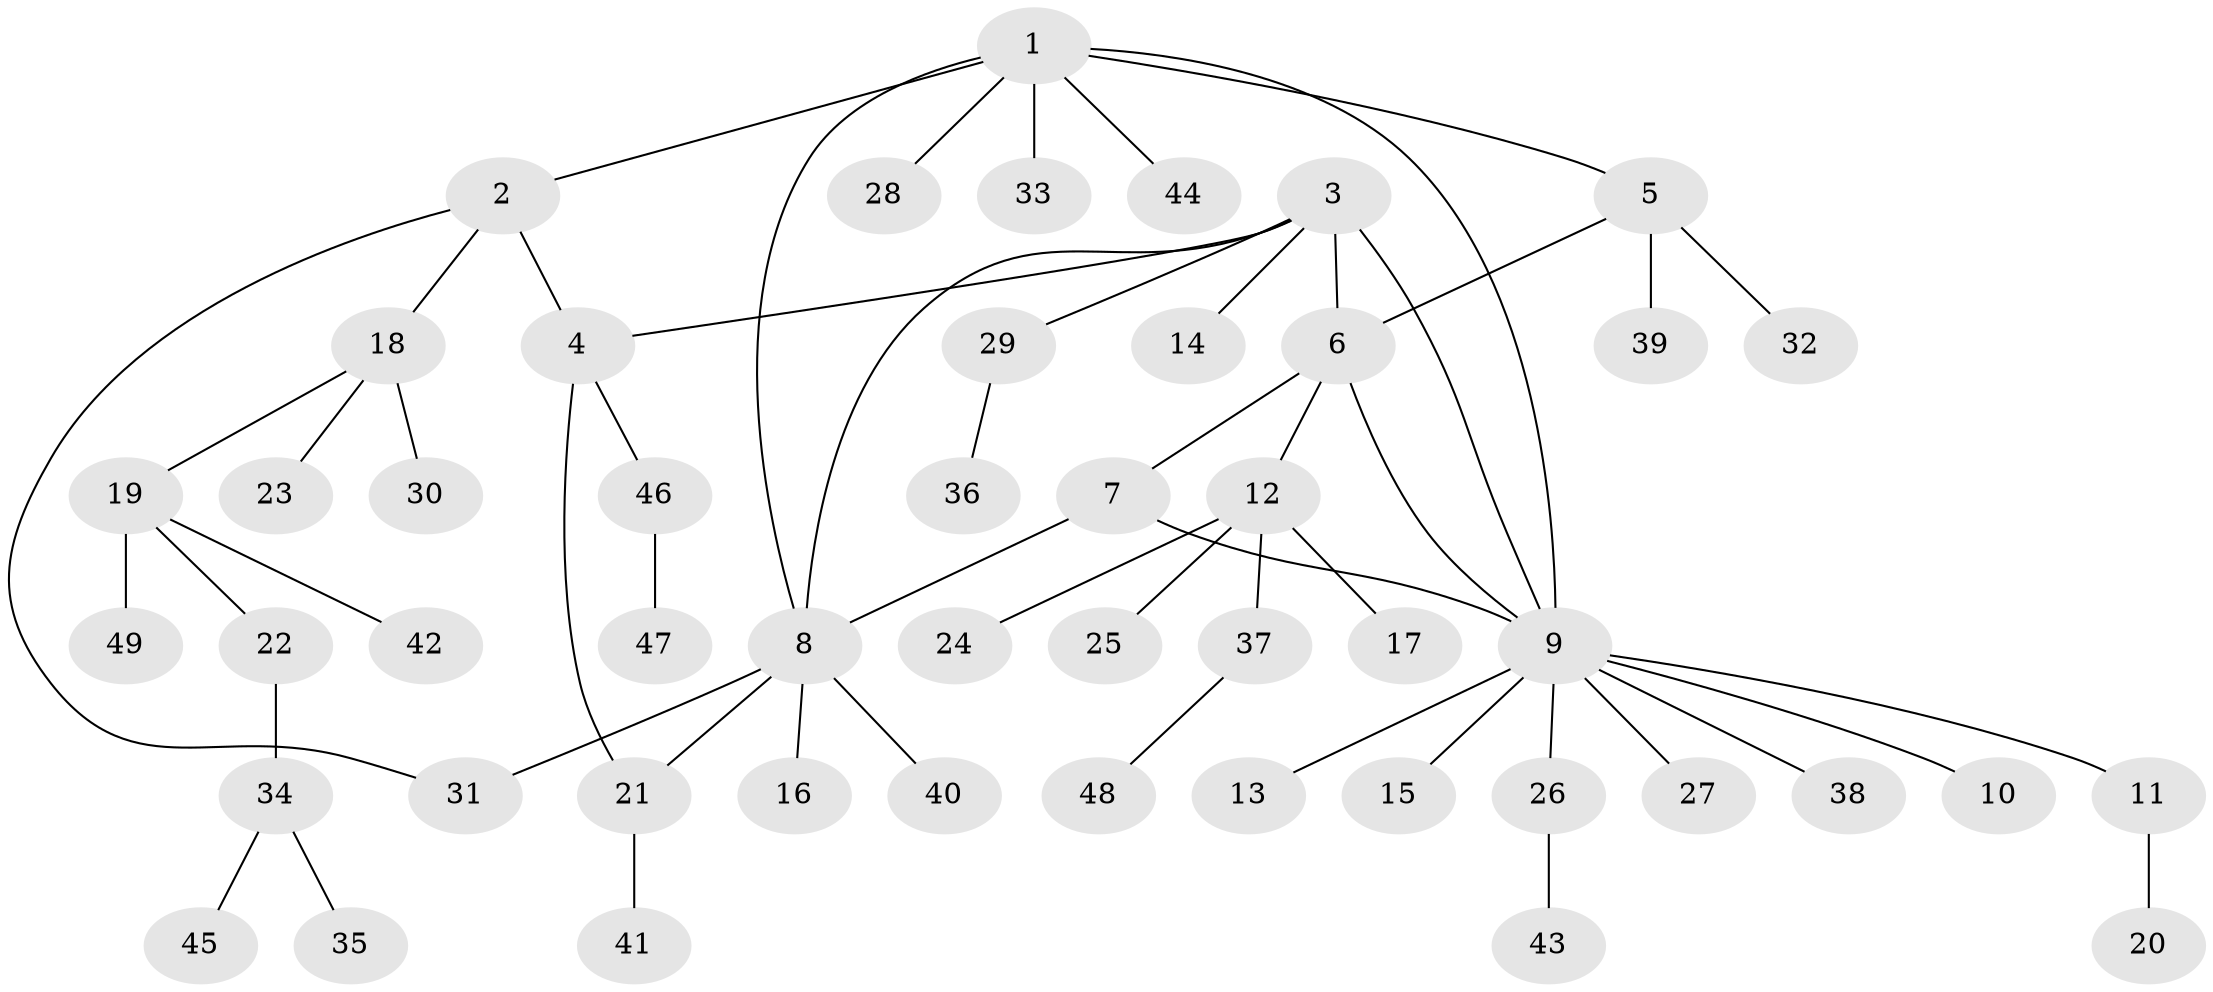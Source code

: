 // coarse degree distribution, {9: 0.06060606060606061, 4: 0.09090909090909091, 5: 0.06060606060606061, 6: 0.030303030303030304, 1: 0.6060606060606061, 3: 0.06060606060606061, 2: 0.09090909090909091}
// Generated by graph-tools (version 1.1) at 2025/24/03/03/25 07:24:13]
// undirected, 49 vertices, 56 edges
graph export_dot {
graph [start="1"]
  node [color=gray90,style=filled];
  1;
  2;
  3;
  4;
  5;
  6;
  7;
  8;
  9;
  10;
  11;
  12;
  13;
  14;
  15;
  16;
  17;
  18;
  19;
  20;
  21;
  22;
  23;
  24;
  25;
  26;
  27;
  28;
  29;
  30;
  31;
  32;
  33;
  34;
  35;
  36;
  37;
  38;
  39;
  40;
  41;
  42;
  43;
  44;
  45;
  46;
  47;
  48;
  49;
  1 -- 2;
  1 -- 5;
  1 -- 8;
  1 -- 9;
  1 -- 28;
  1 -- 33;
  1 -- 44;
  2 -- 4;
  2 -- 18;
  2 -- 31;
  3 -- 4;
  3 -- 6;
  3 -- 8;
  3 -- 9;
  3 -- 14;
  3 -- 29;
  4 -- 21;
  4 -- 46;
  5 -- 6;
  5 -- 32;
  5 -- 39;
  6 -- 7;
  6 -- 9;
  6 -- 12;
  7 -- 8;
  7 -- 9;
  8 -- 16;
  8 -- 21;
  8 -- 31;
  8 -- 40;
  9 -- 10;
  9 -- 11;
  9 -- 13;
  9 -- 15;
  9 -- 26;
  9 -- 27;
  9 -- 38;
  11 -- 20;
  12 -- 17;
  12 -- 24;
  12 -- 25;
  12 -- 37;
  18 -- 19;
  18 -- 23;
  18 -- 30;
  19 -- 22;
  19 -- 42;
  19 -- 49;
  21 -- 41;
  22 -- 34;
  26 -- 43;
  29 -- 36;
  34 -- 35;
  34 -- 45;
  37 -- 48;
  46 -- 47;
}
